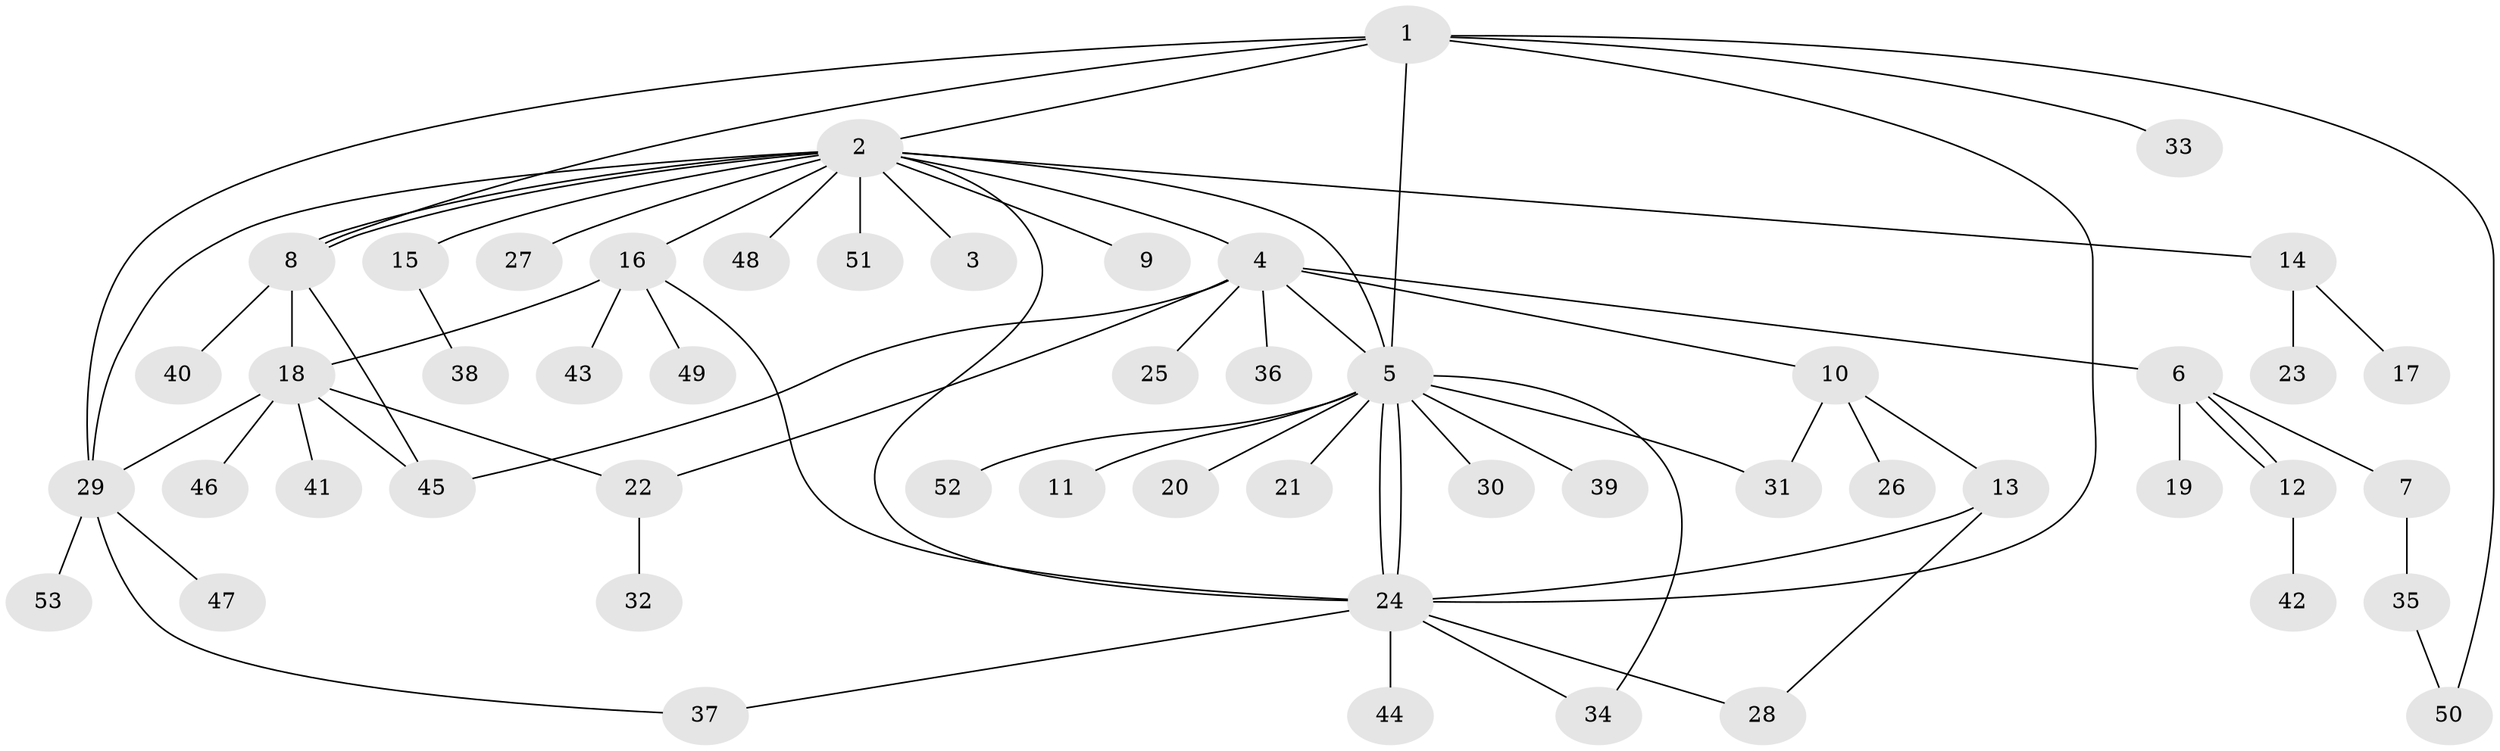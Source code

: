 // coarse degree distribution, {15: 0.025, 1: 0.55, 9: 0.025, 11: 0.025, 4: 0.05, 2: 0.225, 8: 0.025, 3: 0.025, 7: 0.025, 5: 0.025}
// Generated by graph-tools (version 1.1) at 2025/41/03/06/25 10:41:50]
// undirected, 53 vertices, 73 edges
graph export_dot {
graph [start="1"]
  node [color=gray90,style=filled];
  1;
  2;
  3;
  4;
  5;
  6;
  7;
  8;
  9;
  10;
  11;
  12;
  13;
  14;
  15;
  16;
  17;
  18;
  19;
  20;
  21;
  22;
  23;
  24;
  25;
  26;
  27;
  28;
  29;
  30;
  31;
  32;
  33;
  34;
  35;
  36;
  37;
  38;
  39;
  40;
  41;
  42;
  43;
  44;
  45;
  46;
  47;
  48;
  49;
  50;
  51;
  52;
  53;
  1 -- 2;
  1 -- 5;
  1 -- 8;
  1 -- 24;
  1 -- 29;
  1 -- 33;
  1 -- 50;
  2 -- 3;
  2 -- 4;
  2 -- 5;
  2 -- 8;
  2 -- 8;
  2 -- 9;
  2 -- 14;
  2 -- 15;
  2 -- 16;
  2 -- 24;
  2 -- 27;
  2 -- 29;
  2 -- 48;
  2 -- 51;
  4 -- 5;
  4 -- 6;
  4 -- 10;
  4 -- 22;
  4 -- 25;
  4 -- 36;
  4 -- 45;
  5 -- 11;
  5 -- 20;
  5 -- 21;
  5 -- 24;
  5 -- 24;
  5 -- 30;
  5 -- 31;
  5 -- 34;
  5 -- 39;
  5 -- 52;
  6 -- 7;
  6 -- 12;
  6 -- 12;
  6 -- 19;
  7 -- 35;
  8 -- 18;
  8 -- 40;
  8 -- 45;
  10 -- 13;
  10 -- 26;
  10 -- 31;
  12 -- 42;
  13 -- 24;
  13 -- 28;
  14 -- 17;
  14 -- 23;
  15 -- 38;
  16 -- 18;
  16 -- 24;
  16 -- 43;
  16 -- 49;
  18 -- 22;
  18 -- 29;
  18 -- 41;
  18 -- 45;
  18 -- 46;
  22 -- 32;
  24 -- 28;
  24 -- 34;
  24 -- 37;
  24 -- 44;
  29 -- 37;
  29 -- 47;
  29 -- 53;
  35 -- 50;
}
